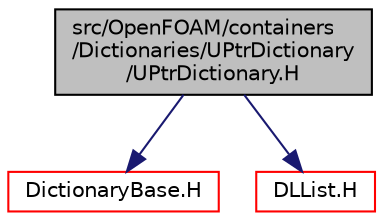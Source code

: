 digraph "src/OpenFOAM/containers/Dictionaries/UPtrDictionary/UPtrDictionary.H"
{
  bgcolor="transparent";
  edge [fontname="Helvetica",fontsize="10",labelfontname="Helvetica",labelfontsize="10"];
  node [fontname="Helvetica",fontsize="10",shape=record];
  Node0 [label="src/OpenFOAM/containers\l/Dictionaries/UPtrDictionary\l/UPtrDictionary.H",height=0.2,width=0.4,color="black", fillcolor="grey75", style="filled", fontcolor="black"];
  Node0 -> Node1 [color="midnightblue",fontsize="10",style="solid",fontname="Helvetica"];
  Node1 [label="DictionaryBase.H",height=0.2,width=0.4,color="red",URL="$a09131.html"];
  Node0 -> Node69 [color="midnightblue",fontsize="10",style="solid",fontname="Helvetica"];
  Node69 [label="DLList.H",height=0.2,width=0.4,color="red",URL="$a09272.html",tooltip="Non-intrusive doubly-linked list. "];
}
